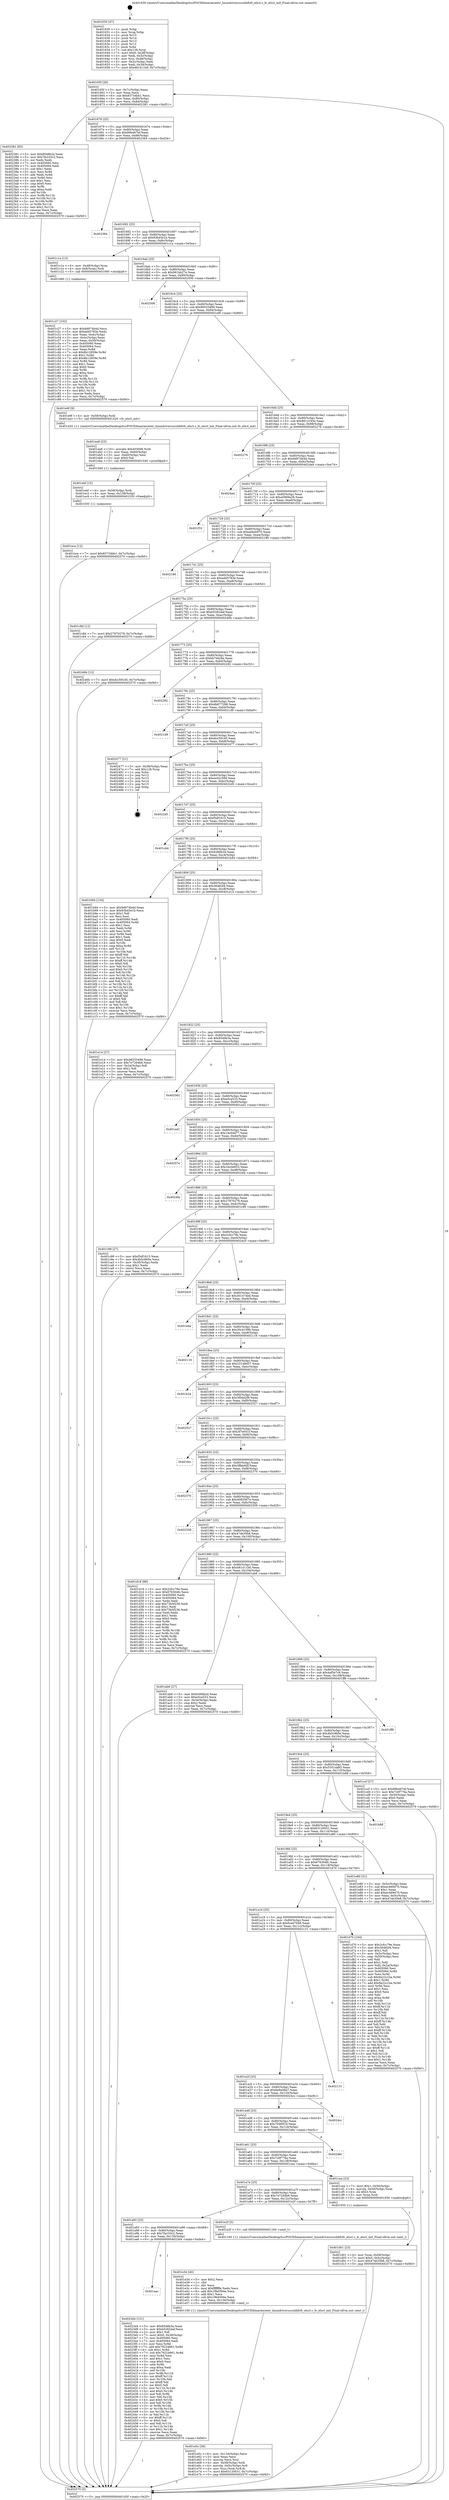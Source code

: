 digraph "0x401630" {
  label = "0x401630 (/mnt/c/Users/mathe/Desktop/tcc/POCII/binaries/extr_linuxdriversscsilibfcfc_elsct.c_fc_elsct_init_Final-ollvm.out::main(0))"
  labelloc = "t"
  node[shape=record]

  Entry [label="",width=0.3,height=0.3,shape=circle,fillcolor=black,style=filled]
  "0x40165f" [label="{
     0x40165f [26]\l
     | [instrs]\l
     &nbsp;&nbsp;0x40165f \<+3\>: mov -0x7c(%rbp),%eax\l
     &nbsp;&nbsp;0x401662 \<+2\>: mov %eax,%ecx\l
     &nbsp;&nbsp;0x401664 \<+6\>: sub $0x83734bb1,%ecx\l
     &nbsp;&nbsp;0x40166a \<+3\>: mov %eax,-0x80(%rbp)\l
     &nbsp;&nbsp;0x40166d \<+6\>: mov %ecx,-0x84(%rbp)\l
     &nbsp;&nbsp;0x401673 \<+6\>: je 0000000000402381 \<main+0xd51\>\l
  }"]
  "0x402381" [label="{
     0x402381 [83]\l
     | [instrs]\l
     &nbsp;&nbsp;0x402381 \<+5\>: mov $0x8548b3a,%eax\l
     &nbsp;&nbsp;0x402386 \<+5\>: mov $0x7fa103c2,%ecx\l
     &nbsp;&nbsp;0x40238b \<+2\>: xor %edx,%edx\l
     &nbsp;&nbsp;0x40238d \<+7\>: mov 0x405060,%esi\l
     &nbsp;&nbsp;0x402394 \<+7\>: mov 0x405064,%edi\l
     &nbsp;&nbsp;0x40239b \<+3\>: sub $0x1,%edx\l
     &nbsp;&nbsp;0x40239e \<+3\>: mov %esi,%r8d\l
     &nbsp;&nbsp;0x4023a1 \<+3\>: add %edx,%r8d\l
     &nbsp;&nbsp;0x4023a4 \<+4\>: imul %r8d,%esi\l
     &nbsp;&nbsp;0x4023a8 \<+3\>: and $0x1,%esi\l
     &nbsp;&nbsp;0x4023ab \<+3\>: cmp $0x0,%esi\l
     &nbsp;&nbsp;0x4023ae \<+4\>: sete %r9b\l
     &nbsp;&nbsp;0x4023b2 \<+3\>: cmp $0xa,%edi\l
     &nbsp;&nbsp;0x4023b5 \<+4\>: setl %r10b\l
     &nbsp;&nbsp;0x4023b9 \<+3\>: mov %r9b,%r11b\l
     &nbsp;&nbsp;0x4023bc \<+3\>: and %r10b,%r11b\l
     &nbsp;&nbsp;0x4023bf \<+3\>: xor %r10b,%r9b\l
     &nbsp;&nbsp;0x4023c2 \<+3\>: or %r9b,%r11b\l
     &nbsp;&nbsp;0x4023c5 \<+4\>: test $0x1,%r11b\l
     &nbsp;&nbsp;0x4023c9 \<+3\>: cmovne %ecx,%eax\l
     &nbsp;&nbsp;0x4023cc \<+3\>: mov %eax,-0x7c(%rbp)\l
     &nbsp;&nbsp;0x4023cf \<+5\>: jmp 0000000000402570 \<main+0xf40\>\l
  }"]
  "0x401679" [label="{
     0x401679 [25]\l
     | [instrs]\l
     &nbsp;&nbsp;0x401679 \<+5\>: jmp 000000000040167e \<main+0x4e\>\l
     &nbsp;&nbsp;0x40167e \<+3\>: mov -0x80(%rbp),%eax\l
     &nbsp;&nbsp;0x401681 \<+5\>: sub $0x89b467ef,%eax\l
     &nbsp;&nbsp;0x401686 \<+6\>: mov %eax,-0x88(%rbp)\l
     &nbsp;&nbsp;0x40168c \<+6\>: je 0000000000402364 \<main+0xd34\>\l
  }"]
  Exit [label="",width=0.3,height=0.3,shape=circle,fillcolor=black,style=filled,peripheries=2]
  "0x402364" [label="{
     0x402364\l
  }", style=dashed]
  "0x401692" [label="{
     0x401692 [25]\l
     | [instrs]\l
     &nbsp;&nbsp;0x401692 \<+5\>: jmp 0000000000401697 \<main+0x67\>\l
     &nbsp;&nbsp;0x401697 \<+3\>: mov -0x80(%rbp),%eax\l
     &nbsp;&nbsp;0x40169a \<+5\>: sub $0x93b45e1b,%eax\l
     &nbsp;&nbsp;0x40169f \<+6\>: mov %eax,-0x8c(%rbp)\l
     &nbsp;&nbsp;0x4016a5 \<+6\>: je 0000000000401c1a \<main+0x5ea\>\l
  }"]
  "0x401aac" [label="{
     0x401aac\l
  }", style=dashed]
  "0x401c1a" [label="{
     0x401c1a [13]\l
     | [instrs]\l
     &nbsp;&nbsp;0x401c1a \<+4\>: mov -0x48(%rbp),%rax\l
     &nbsp;&nbsp;0x401c1e \<+4\>: mov 0x8(%rax),%rdi\l
     &nbsp;&nbsp;0x401c22 \<+5\>: call 0000000000401060 \<atoi@plt\>\l
     | [calls]\l
     &nbsp;&nbsp;0x401060 \{1\} (unknown)\l
  }"]
  "0x4016ab" [label="{
     0x4016ab [25]\l
     | [instrs]\l
     &nbsp;&nbsp;0x4016ab \<+5\>: jmp 00000000004016b0 \<main+0x80\>\l
     &nbsp;&nbsp;0x4016b0 \<+3\>: mov -0x80(%rbp),%eax\l
     &nbsp;&nbsp;0x4016b3 \<+5\>: sub $0x961bb27e,%eax\l
     &nbsp;&nbsp;0x4016b8 \<+6\>: mov %eax,-0x90(%rbp)\l
     &nbsp;&nbsp;0x4016be \<+6\>: je 0000000000402506 \<main+0xed6\>\l
  }"]
  "0x4023d4" [label="{
     0x4023d4 [151]\l
     | [instrs]\l
     &nbsp;&nbsp;0x4023d4 \<+5\>: mov $0x8548b3a,%eax\l
     &nbsp;&nbsp;0x4023d9 \<+5\>: mov $0xb5282daf,%ecx\l
     &nbsp;&nbsp;0x4023de \<+2\>: mov $0x1,%dl\l
     &nbsp;&nbsp;0x4023e0 \<+7\>: movl $0x0,-0x38(%rbp)\l
     &nbsp;&nbsp;0x4023e7 \<+7\>: mov 0x405060,%esi\l
     &nbsp;&nbsp;0x4023ee \<+7\>: mov 0x405064,%edi\l
     &nbsp;&nbsp;0x4023f5 \<+3\>: mov %esi,%r8d\l
     &nbsp;&nbsp;0x4023f8 \<+7\>: add $0x79224861,%r8d\l
     &nbsp;&nbsp;0x4023ff \<+4\>: sub $0x1,%r8d\l
     &nbsp;&nbsp;0x402403 \<+7\>: sub $0x79224861,%r8d\l
     &nbsp;&nbsp;0x40240a \<+4\>: imul %r8d,%esi\l
     &nbsp;&nbsp;0x40240e \<+3\>: and $0x1,%esi\l
     &nbsp;&nbsp;0x402411 \<+3\>: cmp $0x0,%esi\l
     &nbsp;&nbsp;0x402414 \<+4\>: sete %r9b\l
     &nbsp;&nbsp;0x402418 \<+3\>: cmp $0xa,%edi\l
     &nbsp;&nbsp;0x40241b \<+4\>: setl %r10b\l
     &nbsp;&nbsp;0x40241f \<+3\>: mov %r9b,%r11b\l
     &nbsp;&nbsp;0x402422 \<+4\>: xor $0xff,%r11b\l
     &nbsp;&nbsp;0x402426 \<+3\>: mov %r10b,%bl\l
     &nbsp;&nbsp;0x402429 \<+3\>: xor $0xff,%bl\l
     &nbsp;&nbsp;0x40242c \<+3\>: xor $0x0,%dl\l
     &nbsp;&nbsp;0x40242f \<+3\>: mov %r11b,%r14b\l
     &nbsp;&nbsp;0x402432 \<+4\>: and $0x0,%r14b\l
     &nbsp;&nbsp;0x402436 \<+3\>: and %dl,%r9b\l
     &nbsp;&nbsp;0x402439 \<+3\>: mov %bl,%r15b\l
     &nbsp;&nbsp;0x40243c \<+4\>: and $0x0,%r15b\l
     &nbsp;&nbsp;0x402440 \<+3\>: and %dl,%r10b\l
     &nbsp;&nbsp;0x402443 \<+3\>: or %r9b,%r14b\l
     &nbsp;&nbsp;0x402446 \<+3\>: or %r10b,%r15b\l
     &nbsp;&nbsp;0x402449 \<+3\>: xor %r15b,%r14b\l
     &nbsp;&nbsp;0x40244c \<+3\>: or %bl,%r11b\l
     &nbsp;&nbsp;0x40244f \<+4\>: xor $0xff,%r11b\l
     &nbsp;&nbsp;0x402453 \<+3\>: or $0x0,%dl\l
     &nbsp;&nbsp;0x402456 \<+3\>: and %dl,%r11b\l
     &nbsp;&nbsp;0x402459 \<+3\>: or %r11b,%r14b\l
     &nbsp;&nbsp;0x40245c \<+4\>: test $0x1,%r14b\l
     &nbsp;&nbsp;0x402460 \<+3\>: cmovne %ecx,%eax\l
     &nbsp;&nbsp;0x402463 \<+3\>: mov %eax,-0x7c(%rbp)\l
     &nbsp;&nbsp;0x402466 \<+5\>: jmp 0000000000402570 \<main+0xf40\>\l
  }"]
  "0x402506" [label="{
     0x402506\l
  }", style=dashed]
  "0x4016c4" [label="{
     0x4016c4 [25]\l
     | [instrs]\l
     &nbsp;&nbsp;0x4016c4 \<+5\>: jmp 00000000004016c9 \<main+0x99\>\l
     &nbsp;&nbsp;0x4016c9 \<+3\>: mov -0x80(%rbp),%eax\l
     &nbsp;&nbsp;0x4016cc \<+5\>: sub $0x96533499,%eax\l
     &nbsp;&nbsp;0x4016d1 \<+6\>: mov %eax,-0x94(%rbp)\l
     &nbsp;&nbsp;0x4016d7 \<+6\>: je 0000000000401e9f \<main+0x86f\>\l
  }"]
  "0x401ece" [label="{
     0x401ece [12]\l
     | [instrs]\l
     &nbsp;&nbsp;0x401ece \<+7\>: movl $0x83734bb1,-0x7c(%rbp)\l
     &nbsp;&nbsp;0x401ed5 \<+5\>: jmp 0000000000402570 \<main+0xf40\>\l
  }"]
  "0x401e9f" [label="{
     0x401e9f [9]\l
     | [instrs]\l
     &nbsp;&nbsp;0x401e9f \<+4\>: mov -0x58(%rbp),%rdi\l
     &nbsp;&nbsp;0x401ea3 \<+5\>: call 0000000000401420 \<fc_elsct_init\>\l
     | [calls]\l
     &nbsp;&nbsp;0x401420 \{1\} (/mnt/c/Users/mathe/Desktop/tcc/POCII/binaries/extr_linuxdriversscsilibfcfc_elsct.c_fc_elsct_init_Final-ollvm.out::fc_elsct_init)\l
  }"]
  "0x4016dd" [label="{
     0x4016dd [25]\l
     | [instrs]\l
     &nbsp;&nbsp;0x4016dd \<+5\>: jmp 00000000004016e2 \<main+0xb2\>\l
     &nbsp;&nbsp;0x4016e2 \<+3\>: mov -0x80(%rbp),%eax\l
     &nbsp;&nbsp;0x4016e5 \<+5\>: sub $0x9913193e,%eax\l
     &nbsp;&nbsp;0x4016ea \<+6\>: mov %eax,-0x98(%rbp)\l
     &nbsp;&nbsp;0x4016f0 \<+6\>: je 0000000000402276 \<main+0xc46\>\l
  }"]
  "0x401ebf" [label="{
     0x401ebf [15]\l
     | [instrs]\l
     &nbsp;&nbsp;0x401ebf \<+4\>: mov -0x58(%rbp),%rdi\l
     &nbsp;&nbsp;0x401ec3 \<+6\>: mov %eax,-0x138(%rbp)\l
     &nbsp;&nbsp;0x401ec9 \<+5\>: call 0000000000401030 \<free@plt\>\l
     | [calls]\l
     &nbsp;&nbsp;0x401030 \{1\} (unknown)\l
  }"]
  "0x402276" [label="{
     0x402276\l
  }", style=dashed]
  "0x4016f6" [label="{
     0x4016f6 [25]\l
     | [instrs]\l
     &nbsp;&nbsp;0x4016f6 \<+5\>: jmp 00000000004016fb \<main+0xcb\>\l
     &nbsp;&nbsp;0x4016fb \<+3\>: mov -0x80(%rbp),%eax\l
     &nbsp;&nbsp;0x4016fe \<+5\>: sub $0x9d974b4d,%eax\l
     &nbsp;&nbsp;0x401703 \<+6\>: mov %eax,-0x9c(%rbp)\l
     &nbsp;&nbsp;0x401709 \<+6\>: je 00000000004024a4 \<main+0xe74\>\l
  }"]
  "0x401ea8" [label="{
     0x401ea8 [23]\l
     | [instrs]\l
     &nbsp;&nbsp;0x401ea8 \<+10\>: movabs $0x4030d6,%rdi\l
     &nbsp;&nbsp;0x401eb2 \<+3\>: mov %eax,-0x60(%rbp)\l
     &nbsp;&nbsp;0x401eb5 \<+3\>: mov -0x60(%rbp),%esi\l
     &nbsp;&nbsp;0x401eb8 \<+2\>: mov $0x0,%al\l
     &nbsp;&nbsp;0x401eba \<+5\>: call 0000000000401040 \<printf@plt\>\l
     | [calls]\l
     &nbsp;&nbsp;0x401040 \{1\} (unknown)\l
  }"]
  "0x4024a4" [label="{
     0x4024a4\l
  }", style=dashed]
  "0x40170f" [label="{
     0x40170f [25]\l
     | [instrs]\l
     &nbsp;&nbsp;0x40170f \<+5\>: jmp 0000000000401714 \<main+0xe4\>\l
     &nbsp;&nbsp;0x401714 \<+3\>: mov -0x80(%rbp),%eax\l
     &nbsp;&nbsp;0x401717 \<+5\>: sub $0xa5909a29,%eax\l
     &nbsp;&nbsp;0x40171c \<+6\>: mov %eax,-0xa0(%rbp)\l
     &nbsp;&nbsp;0x401722 \<+6\>: je 0000000000401f32 \<main+0x902\>\l
  }"]
  "0x401e5c" [label="{
     0x401e5c [36]\l
     | [instrs]\l
     &nbsp;&nbsp;0x401e5c \<+6\>: mov -0x134(%rbp),%ecx\l
     &nbsp;&nbsp;0x401e62 \<+3\>: imul %eax,%ecx\l
     &nbsp;&nbsp;0x401e65 \<+3\>: movslq %ecx,%rsi\l
     &nbsp;&nbsp;0x401e68 \<+4\>: mov -0x58(%rbp),%rdi\l
     &nbsp;&nbsp;0x401e6c \<+4\>: movslq -0x5c(%rbp),%r8\l
     &nbsp;&nbsp;0x401e70 \<+4\>: mov %rsi,(%rdi,%r8,8)\l
     &nbsp;&nbsp;0x401e74 \<+7\>: movl $0x63120031,-0x7c(%rbp)\l
     &nbsp;&nbsp;0x401e7b \<+5\>: jmp 0000000000402570 \<main+0xf40\>\l
  }"]
  "0x401f32" [label="{
     0x401f32\l
  }", style=dashed]
  "0x401728" [label="{
     0x401728 [25]\l
     | [instrs]\l
     &nbsp;&nbsp;0x401728 \<+5\>: jmp 000000000040172d \<main+0xfd\>\l
     &nbsp;&nbsp;0x40172d \<+3\>: mov -0x80(%rbp),%eax\l
     &nbsp;&nbsp;0x401730 \<+5\>: sub $0xad4eb970,%eax\l
     &nbsp;&nbsp;0x401735 \<+6\>: mov %eax,-0xa4(%rbp)\l
     &nbsp;&nbsp;0x40173b \<+6\>: je 0000000000402186 \<main+0xb56\>\l
  }"]
  "0x401e34" [label="{
     0x401e34 [40]\l
     | [instrs]\l
     &nbsp;&nbsp;0x401e34 \<+5\>: mov $0x2,%ecx\l
     &nbsp;&nbsp;0x401e39 \<+1\>: cltd\l
     &nbsp;&nbsp;0x401e3a \<+2\>: idiv %ecx\l
     &nbsp;&nbsp;0x401e3c \<+6\>: imul $0xfffffffe,%edx,%ecx\l
     &nbsp;&nbsp;0x401e42 \<+6\>: add $0x19bd394e,%ecx\l
     &nbsp;&nbsp;0x401e48 \<+3\>: add $0x1,%ecx\l
     &nbsp;&nbsp;0x401e4b \<+6\>: sub $0x19bd394e,%ecx\l
     &nbsp;&nbsp;0x401e51 \<+6\>: mov %ecx,-0x134(%rbp)\l
     &nbsp;&nbsp;0x401e57 \<+5\>: call 0000000000401160 \<next_i\>\l
     | [calls]\l
     &nbsp;&nbsp;0x401160 \{1\} (/mnt/c/Users/mathe/Desktop/tcc/POCII/binaries/extr_linuxdriversscsilibfcfc_elsct.c_fc_elsct_init_Final-ollvm.out::next_i)\l
  }"]
  "0x402186" [label="{
     0x402186\l
  }", style=dashed]
  "0x401741" [label="{
     0x401741 [25]\l
     | [instrs]\l
     &nbsp;&nbsp;0x401741 \<+5\>: jmp 0000000000401746 \<main+0x116\>\l
     &nbsp;&nbsp;0x401746 \<+3\>: mov -0x80(%rbp),%eax\l
     &nbsp;&nbsp;0x401749 \<+5\>: sub $0xadd5783e,%eax\l
     &nbsp;&nbsp;0x40174e \<+6\>: mov %eax,-0xa8(%rbp)\l
     &nbsp;&nbsp;0x401754 \<+6\>: je 0000000000401c8d \<main+0x65d\>\l
  }"]
  "0x401a93" [label="{
     0x401a93 [25]\l
     | [instrs]\l
     &nbsp;&nbsp;0x401a93 \<+5\>: jmp 0000000000401a98 \<main+0x468\>\l
     &nbsp;&nbsp;0x401a98 \<+3\>: mov -0x80(%rbp),%eax\l
     &nbsp;&nbsp;0x401a9b \<+5\>: sub $0x7fa103c2,%eax\l
     &nbsp;&nbsp;0x401aa0 \<+6\>: mov %eax,-0x130(%rbp)\l
     &nbsp;&nbsp;0x401aa6 \<+6\>: je 00000000004023d4 \<main+0xda4\>\l
  }"]
  "0x401c8d" [label="{
     0x401c8d [12]\l
     | [instrs]\l
     &nbsp;&nbsp;0x401c8d \<+7\>: movl $0x27870279,-0x7c(%rbp)\l
     &nbsp;&nbsp;0x401c94 \<+5\>: jmp 0000000000402570 \<main+0xf40\>\l
  }"]
  "0x40175a" [label="{
     0x40175a [25]\l
     | [instrs]\l
     &nbsp;&nbsp;0x40175a \<+5\>: jmp 000000000040175f \<main+0x12f\>\l
     &nbsp;&nbsp;0x40175f \<+3\>: mov -0x80(%rbp),%eax\l
     &nbsp;&nbsp;0x401762 \<+5\>: sub $0xb5282daf,%eax\l
     &nbsp;&nbsp;0x401767 \<+6\>: mov %eax,-0xac(%rbp)\l
     &nbsp;&nbsp;0x40176d \<+6\>: je 000000000040246b \<main+0xe3b\>\l
  }"]
  "0x401e2f" [label="{
     0x401e2f [5]\l
     | [instrs]\l
     &nbsp;&nbsp;0x401e2f \<+5\>: call 0000000000401160 \<next_i\>\l
     | [calls]\l
     &nbsp;&nbsp;0x401160 \{1\} (/mnt/c/Users/mathe/Desktop/tcc/POCII/binaries/extr_linuxdriversscsilibfcfc_elsct.c_fc_elsct_init_Final-ollvm.out::next_i)\l
  }"]
  "0x40246b" [label="{
     0x40246b [12]\l
     | [instrs]\l
     &nbsp;&nbsp;0x40246b \<+7\>: movl $0xdcc591d5,-0x7c(%rbp)\l
     &nbsp;&nbsp;0x402472 \<+5\>: jmp 0000000000402570 \<main+0xf40\>\l
  }"]
  "0x401773" [label="{
     0x401773 [25]\l
     | [instrs]\l
     &nbsp;&nbsp;0x401773 \<+5\>: jmp 0000000000401778 \<main+0x148\>\l
     &nbsp;&nbsp;0x401778 \<+3\>: mov -0x80(%rbp),%eax\l
     &nbsp;&nbsp;0x40177b \<+5\>: sub $0xbb7ddc8a,%eax\l
     &nbsp;&nbsp;0x401780 \<+6\>: mov %eax,-0xb0(%rbp)\l
     &nbsp;&nbsp;0x401786 \<+6\>: je 0000000000402282 \<main+0xc52\>\l
  }"]
  "0x401d01" [label="{
     0x401d01 [23]\l
     | [instrs]\l
     &nbsp;&nbsp;0x401d01 \<+4\>: mov %rax,-0x58(%rbp)\l
     &nbsp;&nbsp;0x401d05 \<+7\>: movl $0x0,-0x5c(%rbp)\l
     &nbsp;&nbsp;0x401d0c \<+7\>: movl $0x47de35b8,-0x7c(%rbp)\l
     &nbsp;&nbsp;0x401d13 \<+5\>: jmp 0000000000402570 \<main+0xf40\>\l
  }"]
  "0x402282" [label="{
     0x402282\l
  }", style=dashed]
  "0x40178c" [label="{
     0x40178c [25]\l
     | [instrs]\l
     &nbsp;&nbsp;0x40178c \<+5\>: jmp 0000000000401791 \<main+0x161\>\l
     &nbsp;&nbsp;0x401791 \<+3\>: mov -0x80(%rbp),%eax\l
     &nbsp;&nbsp;0x401794 \<+5\>: sub $0xdb877288,%eax\l
     &nbsp;&nbsp;0x401799 \<+6\>: mov %eax,-0xb4(%rbp)\l
     &nbsp;&nbsp;0x40179f \<+6\>: je 00000000004021d9 \<main+0xba9\>\l
  }"]
  "0x401a7a" [label="{
     0x401a7a [25]\l
     | [instrs]\l
     &nbsp;&nbsp;0x401a7a \<+5\>: jmp 0000000000401a7f \<main+0x44f\>\l
     &nbsp;&nbsp;0x401a7f \<+3\>: mov -0x80(%rbp),%eax\l
     &nbsp;&nbsp;0x401a82 \<+5\>: sub $0x7e7264b6,%eax\l
     &nbsp;&nbsp;0x401a87 \<+6\>: mov %eax,-0x12c(%rbp)\l
     &nbsp;&nbsp;0x401a8d \<+6\>: je 0000000000401e2f \<main+0x7ff\>\l
  }"]
  "0x4021d9" [label="{
     0x4021d9\l
  }", style=dashed]
  "0x4017a5" [label="{
     0x4017a5 [25]\l
     | [instrs]\l
     &nbsp;&nbsp;0x4017a5 \<+5\>: jmp 00000000004017aa \<main+0x17a\>\l
     &nbsp;&nbsp;0x4017aa \<+3\>: mov -0x80(%rbp),%eax\l
     &nbsp;&nbsp;0x4017ad \<+5\>: sub $0xdcc591d5,%eax\l
     &nbsp;&nbsp;0x4017b2 \<+6\>: mov %eax,-0xb8(%rbp)\l
     &nbsp;&nbsp;0x4017b8 \<+6\>: je 0000000000402477 \<main+0xe47\>\l
  }"]
  "0x401cea" [label="{
     0x401cea [23]\l
     | [instrs]\l
     &nbsp;&nbsp;0x401cea \<+7\>: movl $0x1,-0x50(%rbp)\l
     &nbsp;&nbsp;0x401cf1 \<+4\>: movslq -0x50(%rbp),%rax\l
     &nbsp;&nbsp;0x401cf5 \<+4\>: shl $0x3,%rax\l
     &nbsp;&nbsp;0x401cf9 \<+3\>: mov %rax,%rdi\l
     &nbsp;&nbsp;0x401cfc \<+5\>: call 0000000000401050 \<malloc@plt\>\l
     | [calls]\l
     &nbsp;&nbsp;0x401050 \{1\} (unknown)\l
  }"]
  "0x402477" [label="{
     0x402477 [21]\l
     | [instrs]\l
     &nbsp;&nbsp;0x402477 \<+3\>: mov -0x38(%rbp),%eax\l
     &nbsp;&nbsp;0x40247a \<+7\>: add $0x128,%rsp\l
     &nbsp;&nbsp;0x402481 \<+1\>: pop %rbx\l
     &nbsp;&nbsp;0x402482 \<+2\>: pop %r12\l
     &nbsp;&nbsp;0x402484 \<+2\>: pop %r13\l
     &nbsp;&nbsp;0x402486 \<+2\>: pop %r14\l
     &nbsp;&nbsp;0x402488 \<+2\>: pop %r15\l
     &nbsp;&nbsp;0x40248a \<+1\>: pop %rbp\l
     &nbsp;&nbsp;0x40248b \<+1\>: ret\l
  }"]
  "0x4017be" [label="{
     0x4017be [25]\l
     | [instrs]\l
     &nbsp;&nbsp;0x4017be \<+5\>: jmp 00000000004017c3 \<main+0x193\>\l
     &nbsp;&nbsp;0x4017c3 \<+3\>: mov -0x80(%rbp),%eax\l
     &nbsp;&nbsp;0x4017c6 \<+5\>: sub $0xee42c566,%eax\l
     &nbsp;&nbsp;0x4017cb \<+6\>: mov %eax,-0xbc(%rbp)\l
     &nbsp;&nbsp;0x4017d1 \<+6\>: je 00000000004022d5 \<main+0xca5\>\l
  }"]
  "0x401a61" [label="{
     0x401a61 [25]\l
     | [instrs]\l
     &nbsp;&nbsp;0x401a61 \<+5\>: jmp 0000000000401a66 \<main+0x436\>\l
     &nbsp;&nbsp;0x401a66 \<+3\>: mov -0x80(%rbp),%eax\l
     &nbsp;&nbsp;0x401a69 \<+5\>: sub $0x7c0f776a,%eax\l
     &nbsp;&nbsp;0x401a6e \<+6\>: mov %eax,-0x128(%rbp)\l
     &nbsp;&nbsp;0x401a74 \<+6\>: je 0000000000401cea \<main+0x6ba\>\l
  }"]
  "0x4022d5" [label="{
     0x4022d5\l
  }", style=dashed]
  "0x4017d7" [label="{
     0x4017d7 [25]\l
     | [instrs]\l
     &nbsp;&nbsp;0x4017d7 \<+5\>: jmp 00000000004017dc \<main+0x1ac\>\l
     &nbsp;&nbsp;0x4017dc \<+3\>: mov -0x80(%rbp),%eax\l
     &nbsp;&nbsp;0x4017df \<+5\>: sub $0xf5df1615,%eax\l
     &nbsp;&nbsp;0x4017e4 \<+6\>: mov %eax,-0xc0(%rbp)\l
     &nbsp;&nbsp;0x4017ea \<+6\>: je 0000000000401cb4 \<main+0x684\>\l
  }"]
  "0x40248c" [label="{
     0x40248c\l
  }", style=dashed]
  "0x401cb4" [label="{
     0x401cb4\l
  }", style=dashed]
  "0x4017f0" [label="{
     0x4017f0 [25]\l
     | [instrs]\l
     &nbsp;&nbsp;0x4017f0 \<+5\>: jmp 00000000004017f5 \<main+0x1c5\>\l
     &nbsp;&nbsp;0x4017f5 \<+3\>: mov -0x80(%rbp),%eax\l
     &nbsp;&nbsp;0x4017f8 \<+5\>: sub $0xfc0fdb2d,%eax\l
     &nbsp;&nbsp;0x4017fd \<+6\>: mov %eax,-0xc4(%rbp)\l
     &nbsp;&nbsp;0x401803 \<+6\>: je 0000000000401b94 \<main+0x564\>\l
  }"]
  "0x401a48" [label="{
     0x401a48 [25]\l
     | [instrs]\l
     &nbsp;&nbsp;0x401a48 \<+5\>: jmp 0000000000401a4d \<main+0x41d\>\l
     &nbsp;&nbsp;0x401a4d \<+3\>: mov -0x80(%rbp),%eax\l
     &nbsp;&nbsp;0x401a50 \<+5\>: sub $0x704f0f19,%eax\l
     &nbsp;&nbsp;0x401a55 \<+6\>: mov %eax,-0x124(%rbp)\l
     &nbsp;&nbsp;0x401a5b \<+6\>: je 000000000040248c \<main+0xe5c\>\l
  }"]
  "0x401b94" [label="{
     0x401b94 [134]\l
     | [instrs]\l
     &nbsp;&nbsp;0x401b94 \<+5\>: mov $0x9d974b4d,%eax\l
     &nbsp;&nbsp;0x401b99 \<+5\>: mov $0x93b45e1b,%ecx\l
     &nbsp;&nbsp;0x401b9e \<+2\>: mov $0x1,%dl\l
     &nbsp;&nbsp;0x401ba0 \<+2\>: xor %esi,%esi\l
     &nbsp;&nbsp;0x401ba2 \<+7\>: mov 0x405060,%edi\l
     &nbsp;&nbsp;0x401ba9 \<+8\>: mov 0x405064,%r8d\l
     &nbsp;&nbsp;0x401bb1 \<+3\>: sub $0x1,%esi\l
     &nbsp;&nbsp;0x401bb4 \<+3\>: mov %edi,%r9d\l
     &nbsp;&nbsp;0x401bb7 \<+3\>: add %esi,%r9d\l
     &nbsp;&nbsp;0x401bba \<+4\>: imul %r9d,%edi\l
     &nbsp;&nbsp;0x401bbe \<+3\>: and $0x1,%edi\l
     &nbsp;&nbsp;0x401bc1 \<+3\>: cmp $0x0,%edi\l
     &nbsp;&nbsp;0x401bc4 \<+4\>: sete %r10b\l
     &nbsp;&nbsp;0x401bc8 \<+4\>: cmp $0xa,%r8d\l
     &nbsp;&nbsp;0x401bcc \<+4\>: setl %r11b\l
     &nbsp;&nbsp;0x401bd0 \<+3\>: mov %r10b,%bl\l
     &nbsp;&nbsp;0x401bd3 \<+3\>: xor $0xff,%bl\l
     &nbsp;&nbsp;0x401bd6 \<+3\>: mov %r11b,%r14b\l
     &nbsp;&nbsp;0x401bd9 \<+4\>: xor $0xff,%r14b\l
     &nbsp;&nbsp;0x401bdd \<+3\>: xor $0x0,%dl\l
     &nbsp;&nbsp;0x401be0 \<+3\>: mov %bl,%r15b\l
     &nbsp;&nbsp;0x401be3 \<+4\>: and $0x0,%r15b\l
     &nbsp;&nbsp;0x401be7 \<+3\>: and %dl,%r10b\l
     &nbsp;&nbsp;0x401bea \<+3\>: mov %r14b,%r12b\l
     &nbsp;&nbsp;0x401bed \<+4\>: and $0x0,%r12b\l
     &nbsp;&nbsp;0x401bf1 \<+3\>: and %dl,%r11b\l
     &nbsp;&nbsp;0x401bf4 \<+3\>: or %r10b,%r15b\l
     &nbsp;&nbsp;0x401bf7 \<+3\>: or %r11b,%r12b\l
     &nbsp;&nbsp;0x401bfa \<+3\>: xor %r12b,%r15b\l
     &nbsp;&nbsp;0x401bfd \<+3\>: or %r14b,%bl\l
     &nbsp;&nbsp;0x401c00 \<+3\>: xor $0xff,%bl\l
     &nbsp;&nbsp;0x401c03 \<+3\>: or $0x0,%dl\l
     &nbsp;&nbsp;0x401c06 \<+2\>: and %dl,%bl\l
     &nbsp;&nbsp;0x401c08 \<+3\>: or %bl,%r15b\l
     &nbsp;&nbsp;0x401c0b \<+4\>: test $0x1,%r15b\l
     &nbsp;&nbsp;0x401c0f \<+3\>: cmovne %ecx,%eax\l
     &nbsp;&nbsp;0x401c12 \<+3\>: mov %eax,-0x7c(%rbp)\l
     &nbsp;&nbsp;0x401c15 \<+5\>: jmp 0000000000402570 \<main+0xf40\>\l
  }"]
  "0x401809" [label="{
     0x401809 [25]\l
     | [instrs]\l
     &nbsp;&nbsp;0x401809 \<+5\>: jmp 000000000040180e \<main+0x1de\>\l
     &nbsp;&nbsp;0x40180e \<+3\>: mov -0x80(%rbp),%eax\l
     &nbsp;&nbsp;0x401811 \<+5\>: sub $0x36482f4,%eax\l
     &nbsp;&nbsp;0x401816 \<+6\>: mov %eax,-0xc8(%rbp)\l
     &nbsp;&nbsp;0x40181c \<+6\>: je 0000000000401e14 \<main+0x7e4\>\l
  }"]
  "0x4024cc" [label="{
     0x4024cc\l
  }", style=dashed]
  "0x401e14" [label="{
     0x401e14 [27]\l
     | [instrs]\l
     &nbsp;&nbsp;0x401e14 \<+5\>: mov $0x96533499,%eax\l
     &nbsp;&nbsp;0x401e19 \<+5\>: mov $0x7e7264b6,%ecx\l
     &nbsp;&nbsp;0x401e1e \<+3\>: mov -0x2a(%rbp),%dl\l
     &nbsp;&nbsp;0x401e21 \<+3\>: test $0x1,%dl\l
     &nbsp;&nbsp;0x401e24 \<+3\>: cmovne %ecx,%eax\l
     &nbsp;&nbsp;0x401e27 \<+3\>: mov %eax,-0x7c(%rbp)\l
     &nbsp;&nbsp;0x401e2a \<+5\>: jmp 0000000000402570 \<main+0xf40\>\l
  }"]
  "0x401822" [label="{
     0x401822 [25]\l
     | [instrs]\l
     &nbsp;&nbsp;0x401822 \<+5\>: jmp 0000000000401827 \<main+0x1f7\>\l
     &nbsp;&nbsp;0x401827 \<+3\>: mov -0x80(%rbp),%eax\l
     &nbsp;&nbsp;0x40182a \<+5\>: sub $0x8548b3a,%eax\l
     &nbsp;&nbsp;0x40182f \<+6\>: mov %eax,-0xcc(%rbp)\l
     &nbsp;&nbsp;0x401835 \<+6\>: je 0000000000402562 \<main+0xf32\>\l
  }"]
  "0x401a2f" [label="{
     0x401a2f [25]\l
     | [instrs]\l
     &nbsp;&nbsp;0x401a2f \<+5\>: jmp 0000000000401a34 \<main+0x404\>\l
     &nbsp;&nbsp;0x401a34 \<+3\>: mov -0x80(%rbp),%eax\l
     &nbsp;&nbsp;0x401a37 \<+5\>: sub $0x6e6e08a7,%eax\l
     &nbsp;&nbsp;0x401a3c \<+6\>: mov %eax,-0x120(%rbp)\l
     &nbsp;&nbsp;0x401a42 \<+6\>: je 00000000004024cc \<main+0xe9c\>\l
  }"]
  "0x402562" [label="{
     0x402562\l
  }", style=dashed]
  "0x40183b" [label="{
     0x40183b [25]\l
     | [instrs]\l
     &nbsp;&nbsp;0x40183b \<+5\>: jmp 0000000000401840 \<main+0x210\>\l
     &nbsp;&nbsp;0x401840 \<+3\>: mov -0x80(%rbp),%eax\l
     &nbsp;&nbsp;0x401843 \<+5\>: sub $0xe5ca533,%eax\l
     &nbsp;&nbsp;0x401848 \<+6\>: mov %eax,-0xd0(%rbp)\l
     &nbsp;&nbsp;0x40184e \<+6\>: je 0000000000401ad1 \<main+0x4a1\>\l
  }"]
  "0x402131" [label="{
     0x402131\l
  }", style=dashed]
  "0x401ad1" [label="{
     0x401ad1\l
  }", style=dashed]
  "0x401854" [label="{
     0x401854 [25]\l
     | [instrs]\l
     &nbsp;&nbsp;0x401854 \<+5\>: jmp 0000000000401859 \<main+0x229\>\l
     &nbsp;&nbsp;0x401859 \<+3\>: mov -0x80(%rbp),%eax\l
     &nbsp;&nbsp;0x40185c \<+5\>: sub $0x14c04d77,%eax\l
     &nbsp;&nbsp;0x401861 \<+6\>: mov %eax,-0xd4(%rbp)\l
     &nbsp;&nbsp;0x401867 \<+6\>: je 000000000040207e \<main+0xa4e\>\l
  }"]
  "0x401a16" [label="{
     0x401a16 [25]\l
     | [instrs]\l
     &nbsp;&nbsp;0x401a16 \<+5\>: jmp 0000000000401a1b \<main+0x3eb\>\l
     &nbsp;&nbsp;0x401a1b \<+3\>: mov -0x80(%rbp),%eax\l
     &nbsp;&nbsp;0x401a1e \<+5\>: sub $0x6ce07648,%eax\l
     &nbsp;&nbsp;0x401a23 \<+6\>: mov %eax,-0x11c(%rbp)\l
     &nbsp;&nbsp;0x401a29 \<+6\>: je 0000000000402131 \<main+0xb01\>\l
  }"]
  "0x40207e" [label="{
     0x40207e\l
  }", style=dashed]
  "0x40186d" [label="{
     0x40186d [25]\l
     | [instrs]\l
     &nbsp;&nbsp;0x40186d \<+5\>: jmp 0000000000401872 \<main+0x242\>\l
     &nbsp;&nbsp;0x401872 \<+3\>: mov -0x80(%rbp),%eax\l
     &nbsp;&nbsp;0x401875 \<+5\>: sub $0x1bc0e933,%eax\l
     &nbsp;&nbsp;0x40187a \<+6\>: mov %eax,-0xd8(%rbp)\l
     &nbsp;&nbsp;0x401880 \<+6\>: je 00000000004024fa \<main+0xeca\>\l
  }"]
  "0x401d70" [label="{
     0x401d70 [164]\l
     | [instrs]\l
     &nbsp;&nbsp;0x401d70 \<+5\>: mov $0x2cfcc79e,%eax\l
     &nbsp;&nbsp;0x401d75 \<+5\>: mov $0x36482f4,%ecx\l
     &nbsp;&nbsp;0x401d7a \<+2\>: mov $0x1,%dl\l
     &nbsp;&nbsp;0x401d7c \<+3\>: mov -0x5c(%rbp),%esi\l
     &nbsp;&nbsp;0x401d7f \<+3\>: cmp -0x50(%rbp),%esi\l
     &nbsp;&nbsp;0x401d82 \<+4\>: setl %dil\l
     &nbsp;&nbsp;0x401d86 \<+4\>: and $0x1,%dil\l
     &nbsp;&nbsp;0x401d8a \<+4\>: mov %dil,-0x2a(%rbp)\l
     &nbsp;&nbsp;0x401d8e \<+7\>: mov 0x405060,%esi\l
     &nbsp;&nbsp;0x401d95 \<+8\>: mov 0x405064,%r8d\l
     &nbsp;&nbsp;0x401d9d \<+3\>: mov %esi,%r9d\l
     &nbsp;&nbsp;0x401da0 \<+7\>: sub $0x9a22c1ba,%r9d\l
     &nbsp;&nbsp;0x401da7 \<+4\>: sub $0x1,%r9d\l
     &nbsp;&nbsp;0x401dab \<+7\>: add $0x9a22c1ba,%r9d\l
     &nbsp;&nbsp;0x401db2 \<+4\>: imul %r9d,%esi\l
     &nbsp;&nbsp;0x401db6 \<+3\>: and $0x1,%esi\l
     &nbsp;&nbsp;0x401db9 \<+3\>: cmp $0x0,%esi\l
     &nbsp;&nbsp;0x401dbc \<+4\>: sete %dil\l
     &nbsp;&nbsp;0x401dc0 \<+4\>: cmp $0xa,%r8d\l
     &nbsp;&nbsp;0x401dc4 \<+4\>: setl %r10b\l
     &nbsp;&nbsp;0x401dc8 \<+3\>: mov %dil,%r11b\l
     &nbsp;&nbsp;0x401dcb \<+4\>: xor $0xff,%r11b\l
     &nbsp;&nbsp;0x401dcf \<+3\>: mov %r10b,%bl\l
     &nbsp;&nbsp;0x401dd2 \<+3\>: xor $0xff,%bl\l
     &nbsp;&nbsp;0x401dd5 \<+3\>: xor $0x1,%dl\l
     &nbsp;&nbsp;0x401dd8 \<+3\>: mov %r11b,%r14b\l
     &nbsp;&nbsp;0x401ddb \<+4\>: and $0xff,%r14b\l
     &nbsp;&nbsp;0x401ddf \<+3\>: and %dl,%dil\l
     &nbsp;&nbsp;0x401de2 \<+3\>: mov %bl,%r15b\l
     &nbsp;&nbsp;0x401de5 \<+4\>: and $0xff,%r15b\l
     &nbsp;&nbsp;0x401de9 \<+3\>: and %dl,%r10b\l
     &nbsp;&nbsp;0x401dec \<+3\>: or %dil,%r14b\l
     &nbsp;&nbsp;0x401def \<+3\>: or %r10b,%r15b\l
     &nbsp;&nbsp;0x401df2 \<+3\>: xor %r15b,%r14b\l
     &nbsp;&nbsp;0x401df5 \<+3\>: or %bl,%r11b\l
     &nbsp;&nbsp;0x401df8 \<+4\>: xor $0xff,%r11b\l
     &nbsp;&nbsp;0x401dfc \<+3\>: or $0x1,%dl\l
     &nbsp;&nbsp;0x401dff \<+3\>: and %dl,%r11b\l
     &nbsp;&nbsp;0x401e02 \<+3\>: or %r11b,%r14b\l
     &nbsp;&nbsp;0x401e05 \<+4\>: test $0x1,%r14b\l
     &nbsp;&nbsp;0x401e09 \<+3\>: cmovne %ecx,%eax\l
     &nbsp;&nbsp;0x401e0c \<+3\>: mov %eax,-0x7c(%rbp)\l
     &nbsp;&nbsp;0x401e0f \<+5\>: jmp 0000000000402570 \<main+0xf40\>\l
  }"]
  "0x4024fa" [label="{
     0x4024fa\l
  }", style=dashed]
  "0x401886" [label="{
     0x401886 [25]\l
     | [instrs]\l
     &nbsp;&nbsp;0x401886 \<+5\>: jmp 000000000040188b \<main+0x25b\>\l
     &nbsp;&nbsp;0x40188b \<+3\>: mov -0x80(%rbp),%eax\l
     &nbsp;&nbsp;0x40188e \<+5\>: sub $0x27870279,%eax\l
     &nbsp;&nbsp;0x401893 \<+6\>: mov %eax,-0xdc(%rbp)\l
     &nbsp;&nbsp;0x401899 \<+6\>: je 0000000000401c99 \<main+0x669\>\l
  }"]
  "0x4019fd" [label="{
     0x4019fd [25]\l
     | [instrs]\l
     &nbsp;&nbsp;0x4019fd \<+5\>: jmp 0000000000401a02 \<main+0x3d2\>\l
     &nbsp;&nbsp;0x401a02 \<+3\>: mov -0x80(%rbp),%eax\l
     &nbsp;&nbsp;0x401a05 \<+5\>: sub $0x676304fc,%eax\l
     &nbsp;&nbsp;0x401a0a \<+6\>: mov %eax,-0x118(%rbp)\l
     &nbsp;&nbsp;0x401a10 \<+6\>: je 0000000000401d70 \<main+0x740\>\l
  }"]
  "0x401c99" [label="{
     0x401c99 [27]\l
     | [instrs]\l
     &nbsp;&nbsp;0x401c99 \<+5\>: mov $0xf5df1615,%eax\l
     &nbsp;&nbsp;0x401c9e \<+5\>: mov $0x4b5c860e,%ecx\l
     &nbsp;&nbsp;0x401ca3 \<+3\>: mov -0x30(%rbp),%edx\l
     &nbsp;&nbsp;0x401ca6 \<+3\>: cmp $0x1,%edx\l
     &nbsp;&nbsp;0x401ca9 \<+3\>: cmovl %ecx,%eax\l
     &nbsp;&nbsp;0x401cac \<+3\>: mov %eax,-0x7c(%rbp)\l
     &nbsp;&nbsp;0x401caf \<+5\>: jmp 0000000000402570 \<main+0xf40\>\l
  }"]
  "0x40189f" [label="{
     0x40189f [25]\l
     | [instrs]\l
     &nbsp;&nbsp;0x40189f \<+5\>: jmp 00000000004018a4 \<main+0x274\>\l
     &nbsp;&nbsp;0x4018a4 \<+3\>: mov -0x80(%rbp),%eax\l
     &nbsp;&nbsp;0x4018a7 \<+5\>: sub $0x2cfcc79e,%eax\l
     &nbsp;&nbsp;0x4018ac \<+6\>: mov %eax,-0xe0(%rbp)\l
     &nbsp;&nbsp;0x4018b2 \<+6\>: je 00000000004024c0 \<main+0xe90\>\l
  }"]
  "0x401e80" [label="{
     0x401e80 [31]\l
     | [instrs]\l
     &nbsp;&nbsp;0x401e80 \<+3\>: mov -0x5c(%rbp),%eax\l
     &nbsp;&nbsp;0x401e83 \<+5\>: sub $0xec469470,%eax\l
     &nbsp;&nbsp;0x401e88 \<+3\>: add $0x1,%eax\l
     &nbsp;&nbsp;0x401e8b \<+5\>: add $0xec469470,%eax\l
     &nbsp;&nbsp;0x401e90 \<+3\>: mov %eax,-0x5c(%rbp)\l
     &nbsp;&nbsp;0x401e93 \<+7\>: movl $0x47de35b8,-0x7c(%rbp)\l
     &nbsp;&nbsp;0x401e9a \<+5\>: jmp 0000000000402570 \<main+0xf40\>\l
  }"]
  "0x4024c0" [label="{
     0x4024c0\l
  }", style=dashed]
  "0x4018b8" [label="{
     0x4018b8 [25]\l
     | [instrs]\l
     &nbsp;&nbsp;0x4018b8 \<+5\>: jmp 00000000004018bd \<main+0x28d\>\l
     &nbsp;&nbsp;0x4018bd \<+3\>: mov -0x80(%rbp),%eax\l
     &nbsp;&nbsp;0x4018c0 \<+5\>: sub $0x301474ed,%eax\l
     &nbsp;&nbsp;0x4018c5 \<+6\>: mov %eax,-0xe4(%rbp)\l
     &nbsp;&nbsp;0x4018cb \<+6\>: je 0000000000401eda \<main+0x8aa\>\l
  }"]
  "0x4019e4" [label="{
     0x4019e4 [25]\l
     | [instrs]\l
     &nbsp;&nbsp;0x4019e4 \<+5\>: jmp 00000000004019e9 \<main+0x3b9\>\l
     &nbsp;&nbsp;0x4019e9 \<+3\>: mov -0x80(%rbp),%eax\l
     &nbsp;&nbsp;0x4019ec \<+5\>: sub $0x63120031,%eax\l
     &nbsp;&nbsp;0x4019f1 \<+6\>: mov %eax,-0x114(%rbp)\l
     &nbsp;&nbsp;0x4019f7 \<+6\>: je 0000000000401e80 \<main+0x850\>\l
  }"]
  "0x401eda" [label="{
     0x401eda\l
  }", style=dashed]
  "0x4018d1" [label="{
     0x4018d1 [25]\l
     | [instrs]\l
     &nbsp;&nbsp;0x4018d1 \<+5\>: jmp 00000000004018d6 \<main+0x2a6\>\l
     &nbsp;&nbsp;0x4018d6 \<+3\>: mov -0x80(%rbp),%eax\l
     &nbsp;&nbsp;0x4018d9 \<+5\>: sub $0x30c4109b,%eax\l
     &nbsp;&nbsp;0x4018de \<+6\>: mov %eax,-0xe8(%rbp)\l
     &nbsp;&nbsp;0x4018e4 \<+6\>: je 0000000000402116 \<main+0xae6\>\l
  }"]
  "0x401b88" [label="{
     0x401b88\l
  }", style=dashed]
  "0x402116" [label="{
     0x402116\l
  }", style=dashed]
  "0x4018ea" [label="{
     0x4018ea [25]\l
     | [instrs]\l
     &nbsp;&nbsp;0x4018ea \<+5\>: jmp 00000000004018ef \<main+0x2bf\>\l
     &nbsp;&nbsp;0x4018ef \<+3\>: mov -0x80(%rbp),%eax\l
     &nbsp;&nbsp;0x4018f2 \<+5\>: sub $0x33148d57,%eax\l
     &nbsp;&nbsp;0x4018f7 \<+6\>: mov %eax,-0xec(%rbp)\l
     &nbsp;&nbsp;0x4018fd \<+6\>: je 0000000000401b24 \<main+0x4f4\>\l
  }"]
  "0x4019cb" [label="{
     0x4019cb [25]\l
     | [instrs]\l
     &nbsp;&nbsp;0x4019cb \<+5\>: jmp 00000000004019d0 \<main+0x3a0\>\l
     &nbsp;&nbsp;0x4019d0 \<+3\>: mov -0x80(%rbp),%eax\l
     &nbsp;&nbsp;0x4019d3 \<+5\>: sub $0x5351da83,%eax\l
     &nbsp;&nbsp;0x4019d8 \<+6\>: mov %eax,-0x110(%rbp)\l
     &nbsp;&nbsp;0x4019de \<+6\>: je 0000000000401b88 \<main+0x558\>\l
  }"]
  "0x401b24" [label="{
     0x401b24\l
  }", style=dashed]
  "0x401903" [label="{
     0x401903 [25]\l
     | [instrs]\l
     &nbsp;&nbsp;0x401903 \<+5\>: jmp 0000000000401908 \<main+0x2d8\>\l
     &nbsp;&nbsp;0x401908 \<+3\>: mov -0x80(%rbp),%eax\l
     &nbsp;&nbsp;0x40190b \<+5\>: sub $0x3f0dd2f6,%eax\l
     &nbsp;&nbsp;0x401910 \<+6\>: mov %eax,-0xf0(%rbp)\l
     &nbsp;&nbsp;0x401916 \<+6\>: je 0000000000402527 \<main+0xef7\>\l
  }"]
  "0x401ccf" [label="{
     0x401ccf [27]\l
     | [instrs]\l
     &nbsp;&nbsp;0x401ccf \<+5\>: mov $0x89b467ef,%eax\l
     &nbsp;&nbsp;0x401cd4 \<+5\>: mov $0x7c0f776a,%ecx\l
     &nbsp;&nbsp;0x401cd9 \<+3\>: mov -0x30(%rbp),%edx\l
     &nbsp;&nbsp;0x401cdc \<+3\>: cmp $0x0,%edx\l
     &nbsp;&nbsp;0x401cdf \<+3\>: cmove %ecx,%eax\l
     &nbsp;&nbsp;0x401ce2 \<+3\>: mov %eax,-0x7c(%rbp)\l
     &nbsp;&nbsp;0x401ce5 \<+5\>: jmp 0000000000402570 \<main+0xf40\>\l
  }"]
  "0x402527" [label="{
     0x402527\l
  }", style=dashed]
  "0x40191c" [label="{
     0x40191c [25]\l
     | [instrs]\l
     &nbsp;&nbsp;0x40191c \<+5\>: jmp 0000000000401921 \<main+0x2f1\>\l
     &nbsp;&nbsp;0x401921 \<+3\>: mov -0x80(%rbp),%eax\l
     &nbsp;&nbsp;0x401924 \<+5\>: sub $0x3f7e051f,%eax\l
     &nbsp;&nbsp;0x401929 \<+6\>: mov %eax,-0xf4(%rbp)\l
     &nbsp;&nbsp;0x40192f \<+6\>: je 0000000000401fec \<main+0x9bc\>\l
  }"]
  "0x4019b2" [label="{
     0x4019b2 [25]\l
     | [instrs]\l
     &nbsp;&nbsp;0x4019b2 \<+5\>: jmp 00000000004019b7 \<main+0x387\>\l
     &nbsp;&nbsp;0x4019b7 \<+3\>: mov -0x80(%rbp),%eax\l
     &nbsp;&nbsp;0x4019ba \<+5\>: sub $0x4b5c860e,%eax\l
     &nbsp;&nbsp;0x4019bf \<+6\>: mov %eax,-0x10c(%rbp)\l
     &nbsp;&nbsp;0x4019c5 \<+6\>: je 0000000000401ccf \<main+0x69f\>\l
  }"]
  "0x401fec" [label="{
     0x401fec\l
  }", style=dashed]
  "0x401935" [label="{
     0x401935 [25]\l
     | [instrs]\l
     &nbsp;&nbsp;0x401935 \<+5\>: jmp 000000000040193a \<main+0x30a\>\l
     &nbsp;&nbsp;0x40193a \<+3\>: mov -0x80(%rbp),%eax\l
     &nbsp;&nbsp;0x40193d \<+5\>: sub $0x3ffab60f,%eax\l
     &nbsp;&nbsp;0x401942 \<+6\>: mov %eax,-0xf8(%rbp)\l
     &nbsp;&nbsp;0x401948 \<+6\>: je 0000000000402370 \<main+0xd40\>\l
  }"]
  "0x401ff8" [label="{
     0x401ff8\l
  }", style=dashed]
  "0x402370" [label="{
     0x402370\l
  }", style=dashed]
  "0x40194e" [label="{
     0x40194e [25]\l
     | [instrs]\l
     &nbsp;&nbsp;0x40194e \<+5\>: jmp 0000000000401953 \<main+0x323\>\l
     &nbsp;&nbsp;0x401953 \<+3\>: mov -0x80(%rbp),%eax\l
     &nbsp;&nbsp;0x401956 \<+5\>: sub $0x4083567e,%eax\l
     &nbsp;&nbsp;0x40195b \<+6\>: mov %eax,-0xfc(%rbp)\l
     &nbsp;&nbsp;0x401961 \<+6\>: je 0000000000402358 \<main+0xd28\>\l
  }"]
  "0x401c27" [label="{
     0x401c27 [102]\l
     | [instrs]\l
     &nbsp;&nbsp;0x401c27 \<+5\>: mov $0x9d974b4d,%ecx\l
     &nbsp;&nbsp;0x401c2c \<+5\>: mov $0xadd5783e,%edx\l
     &nbsp;&nbsp;0x401c31 \<+3\>: mov %eax,-0x4c(%rbp)\l
     &nbsp;&nbsp;0x401c34 \<+3\>: mov -0x4c(%rbp),%eax\l
     &nbsp;&nbsp;0x401c37 \<+3\>: mov %eax,-0x30(%rbp)\l
     &nbsp;&nbsp;0x401c3a \<+7\>: mov 0x405060,%eax\l
     &nbsp;&nbsp;0x401c41 \<+7\>: mov 0x405064,%esi\l
     &nbsp;&nbsp;0x401c48 \<+3\>: mov %eax,%r8d\l
     &nbsp;&nbsp;0x401c4b \<+7\>: sub $0x8b12859e,%r8d\l
     &nbsp;&nbsp;0x401c52 \<+4\>: sub $0x1,%r8d\l
     &nbsp;&nbsp;0x401c56 \<+7\>: add $0x8b12859e,%r8d\l
     &nbsp;&nbsp;0x401c5d \<+4\>: imul %r8d,%eax\l
     &nbsp;&nbsp;0x401c61 \<+3\>: and $0x1,%eax\l
     &nbsp;&nbsp;0x401c64 \<+3\>: cmp $0x0,%eax\l
     &nbsp;&nbsp;0x401c67 \<+4\>: sete %r9b\l
     &nbsp;&nbsp;0x401c6b \<+3\>: cmp $0xa,%esi\l
     &nbsp;&nbsp;0x401c6e \<+4\>: setl %r10b\l
     &nbsp;&nbsp;0x401c72 \<+3\>: mov %r9b,%r11b\l
     &nbsp;&nbsp;0x401c75 \<+3\>: and %r10b,%r11b\l
     &nbsp;&nbsp;0x401c78 \<+3\>: xor %r10b,%r9b\l
     &nbsp;&nbsp;0x401c7b \<+3\>: or %r9b,%r11b\l
     &nbsp;&nbsp;0x401c7e \<+4\>: test $0x1,%r11b\l
     &nbsp;&nbsp;0x401c82 \<+3\>: cmovne %edx,%ecx\l
     &nbsp;&nbsp;0x401c85 \<+3\>: mov %ecx,-0x7c(%rbp)\l
     &nbsp;&nbsp;0x401c88 \<+5\>: jmp 0000000000402570 \<main+0xf40\>\l
  }"]
  "0x402358" [label="{
     0x402358\l
  }", style=dashed]
  "0x401967" [label="{
     0x401967 [25]\l
     | [instrs]\l
     &nbsp;&nbsp;0x401967 \<+5\>: jmp 000000000040196c \<main+0x33c\>\l
     &nbsp;&nbsp;0x40196c \<+3\>: mov -0x80(%rbp),%eax\l
     &nbsp;&nbsp;0x40196f \<+5\>: sub $0x47de35b8,%eax\l
     &nbsp;&nbsp;0x401974 \<+6\>: mov %eax,-0x100(%rbp)\l
     &nbsp;&nbsp;0x40197a \<+6\>: je 0000000000401d18 \<main+0x6e8\>\l
  }"]
  "0x401630" [label="{
     0x401630 [47]\l
     | [instrs]\l
     &nbsp;&nbsp;0x401630 \<+1\>: push %rbp\l
     &nbsp;&nbsp;0x401631 \<+3\>: mov %rsp,%rbp\l
     &nbsp;&nbsp;0x401634 \<+2\>: push %r15\l
     &nbsp;&nbsp;0x401636 \<+2\>: push %r14\l
     &nbsp;&nbsp;0x401638 \<+2\>: push %r13\l
     &nbsp;&nbsp;0x40163a \<+2\>: push %r12\l
     &nbsp;&nbsp;0x40163c \<+1\>: push %rbx\l
     &nbsp;&nbsp;0x40163d \<+7\>: sub $0x128,%rsp\l
     &nbsp;&nbsp;0x401644 \<+7\>: movl $0x0,-0x38(%rbp)\l
     &nbsp;&nbsp;0x40164b \<+3\>: mov %edi,-0x3c(%rbp)\l
     &nbsp;&nbsp;0x40164e \<+4\>: mov %rsi,-0x48(%rbp)\l
     &nbsp;&nbsp;0x401652 \<+3\>: mov -0x3c(%rbp),%edi\l
     &nbsp;&nbsp;0x401655 \<+3\>: mov %edi,-0x34(%rbp)\l
     &nbsp;&nbsp;0x401658 \<+7\>: movl $0x481411b0,-0x7c(%rbp)\l
  }"]
  "0x401d18" [label="{
     0x401d18 [88]\l
     | [instrs]\l
     &nbsp;&nbsp;0x401d18 \<+5\>: mov $0x2cfcc79e,%eax\l
     &nbsp;&nbsp;0x401d1d \<+5\>: mov $0x676304fc,%ecx\l
     &nbsp;&nbsp;0x401d22 \<+7\>: mov 0x405060,%edx\l
     &nbsp;&nbsp;0x401d29 \<+7\>: mov 0x405064,%esi\l
     &nbsp;&nbsp;0x401d30 \<+2\>: mov %edx,%edi\l
     &nbsp;&nbsp;0x401d32 \<+6\>: add $0x73b5f236,%edi\l
     &nbsp;&nbsp;0x401d38 \<+3\>: sub $0x1,%edi\l
     &nbsp;&nbsp;0x401d3b \<+6\>: sub $0x73b5f236,%edi\l
     &nbsp;&nbsp;0x401d41 \<+3\>: imul %edi,%edx\l
     &nbsp;&nbsp;0x401d44 \<+3\>: and $0x1,%edx\l
     &nbsp;&nbsp;0x401d47 \<+3\>: cmp $0x0,%edx\l
     &nbsp;&nbsp;0x401d4a \<+4\>: sete %r8b\l
     &nbsp;&nbsp;0x401d4e \<+3\>: cmp $0xa,%esi\l
     &nbsp;&nbsp;0x401d51 \<+4\>: setl %r9b\l
     &nbsp;&nbsp;0x401d55 \<+3\>: mov %r8b,%r10b\l
     &nbsp;&nbsp;0x401d58 \<+3\>: and %r9b,%r10b\l
     &nbsp;&nbsp;0x401d5b \<+3\>: xor %r9b,%r8b\l
     &nbsp;&nbsp;0x401d5e \<+3\>: or %r8b,%r10b\l
     &nbsp;&nbsp;0x401d61 \<+4\>: test $0x1,%r10b\l
     &nbsp;&nbsp;0x401d65 \<+3\>: cmovne %ecx,%eax\l
     &nbsp;&nbsp;0x401d68 \<+3\>: mov %eax,-0x7c(%rbp)\l
     &nbsp;&nbsp;0x401d6b \<+5\>: jmp 0000000000402570 \<main+0xf40\>\l
  }"]
  "0x401980" [label="{
     0x401980 [25]\l
     | [instrs]\l
     &nbsp;&nbsp;0x401980 \<+5\>: jmp 0000000000401985 \<main+0x355\>\l
     &nbsp;&nbsp;0x401985 \<+3\>: mov -0x80(%rbp),%eax\l
     &nbsp;&nbsp;0x401988 \<+5\>: sub $0x481411b0,%eax\l
     &nbsp;&nbsp;0x40198d \<+6\>: mov %eax,-0x104(%rbp)\l
     &nbsp;&nbsp;0x401993 \<+6\>: je 0000000000401ab6 \<main+0x486\>\l
  }"]
  "0x402570" [label="{
     0x402570 [5]\l
     | [instrs]\l
     &nbsp;&nbsp;0x402570 \<+5\>: jmp 000000000040165f \<main+0x2f\>\l
  }"]
  "0x401ab6" [label="{
     0x401ab6 [27]\l
     | [instrs]\l
     &nbsp;&nbsp;0x401ab6 \<+5\>: mov $0xfc0fdb2d,%eax\l
     &nbsp;&nbsp;0x401abb \<+5\>: mov $0xe5ca533,%ecx\l
     &nbsp;&nbsp;0x401ac0 \<+3\>: mov -0x34(%rbp),%edx\l
     &nbsp;&nbsp;0x401ac3 \<+3\>: cmp $0x2,%edx\l
     &nbsp;&nbsp;0x401ac6 \<+3\>: cmovne %ecx,%eax\l
     &nbsp;&nbsp;0x401ac9 \<+3\>: mov %eax,-0x7c(%rbp)\l
     &nbsp;&nbsp;0x401acc \<+5\>: jmp 0000000000402570 \<main+0xf40\>\l
  }"]
  "0x401999" [label="{
     0x401999 [25]\l
     | [instrs]\l
     &nbsp;&nbsp;0x401999 \<+5\>: jmp 000000000040199e \<main+0x36e\>\l
     &nbsp;&nbsp;0x40199e \<+3\>: mov -0x80(%rbp),%eax\l
     &nbsp;&nbsp;0x4019a1 \<+5\>: sub $0x4af5e7c6,%eax\l
     &nbsp;&nbsp;0x4019a6 \<+6\>: mov %eax,-0x108(%rbp)\l
     &nbsp;&nbsp;0x4019ac \<+6\>: je 0000000000401ff8 \<main+0x9c8\>\l
  }"]
  Entry -> "0x401630" [label=" 1"]
  "0x40165f" -> "0x402381" [label=" 1"]
  "0x40165f" -> "0x401679" [label=" 19"]
  "0x402477" -> Exit [label=" 1"]
  "0x401679" -> "0x402364" [label=" 0"]
  "0x401679" -> "0x401692" [label=" 19"]
  "0x40246b" -> "0x402570" [label=" 1"]
  "0x401692" -> "0x401c1a" [label=" 1"]
  "0x401692" -> "0x4016ab" [label=" 18"]
  "0x4023d4" -> "0x402570" [label=" 1"]
  "0x4016ab" -> "0x402506" [label=" 0"]
  "0x4016ab" -> "0x4016c4" [label=" 18"]
  "0x401a93" -> "0x401aac" [label=" 0"]
  "0x4016c4" -> "0x401e9f" [label=" 1"]
  "0x4016c4" -> "0x4016dd" [label=" 17"]
  "0x401a93" -> "0x4023d4" [label=" 1"]
  "0x4016dd" -> "0x402276" [label=" 0"]
  "0x4016dd" -> "0x4016f6" [label=" 17"]
  "0x402381" -> "0x402570" [label=" 1"]
  "0x4016f6" -> "0x4024a4" [label=" 0"]
  "0x4016f6" -> "0x40170f" [label=" 17"]
  "0x401ece" -> "0x402570" [label=" 1"]
  "0x40170f" -> "0x401f32" [label=" 0"]
  "0x40170f" -> "0x401728" [label=" 17"]
  "0x401ebf" -> "0x401ece" [label=" 1"]
  "0x401728" -> "0x402186" [label=" 0"]
  "0x401728" -> "0x401741" [label=" 17"]
  "0x401ea8" -> "0x401ebf" [label=" 1"]
  "0x401741" -> "0x401c8d" [label=" 1"]
  "0x401741" -> "0x40175a" [label=" 16"]
  "0x401e9f" -> "0x401ea8" [label=" 1"]
  "0x40175a" -> "0x40246b" [label=" 1"]
  "0x40175a" -> "0x401773" [label=" 15"]
  "0x401e80" -> "0x402570" [label=" 1"]
  "0x401773" -> "0x402282" [label=" 0"]
  "0x401773" -> "0x40178c" [label=" 15"]
  "0x401e34" -> "0x401e5c" [label=" 1"]
  "0x40178c" -> "0x4021d9" [label=" 0"]
  "0x40178c" -> "0x4017a5" [label=" 15"]
  "0x401e2f" -> "0x401e34" [label=" 1"]
  "0x4017a5" -> "0x402477" [label=" 1"]
  "0x4017a5" -> "0x4017be" [label=" 14"]
  "0x401a7a" -> "0x401a93" [label=" 1"]
  "0x4017be" -> "0x4022d5" [label=" 0"]
  "0x4017be" -> "0x4017d7" [label=" 14"]
  "0x401e5c" -> "0x402570" [label=" 1"]
  "0x4017d7" -> "0x401cb4" [label=" 0"]
  "0x4017d7" -> "0x4017f0" [label=" 14"]
  "0x401e14" -> "0x402570" [label=" 2"]
  "0x4017f0" -> "0x401b94" [label=" 1"]
  "0x4017f0" -> "0x401809" [label=" 13"]
  "0x401d18" -> "0x402570" [label=" 2"]
  "0x401809" -> "0x401e14" [label=" 2"]
  "0x401809" -> "0x401822" [label=" 11"]
  "0x401d01" -> "0x402570" [label=" 1"]
  "0x401822" -> "0x402562" [label=" 0"]
  "0x401822" -> "0x40183b" [label=" 11"]
  "0x401a61" -> "0x401a7a" [label=" 2"]
  "0x40183b" -> "0x401ad1" [label=" 0"]
  "0x40183b" -> "0x401854" [label=" 11"]
  "0x401a61" -> "0x401cea" [label=" 1"]
  "0x401854" -> "0x40207e" [label=" 0"]
  "0x401854" -> "0x40186d" [label=" 11"]
  "0x401a48" -> "0x401a61" [label=" 3"]
  "0x40186d" -> "0x4024fa" [label=" 0"]
  "0x40186d" -> "0x401886" [label=" 11"]
  "0x401a48" -> "0x40248c" [label=" 0"]
  "0x401886" -> "0x401c99" [label=" 1"]
  "0x401886" -> "0x40189f" [label=" 10"]
  "0x401a2f" -> "0x401a48" [label=" 3"]
  "0x40189f" -> "0x4024c0" [label=" 0"]
  "0x40189f" -> "0x4018b8" [label=" 10"]
  "0x401a2f" -> "0x4024cc" [label=" 0"]
  "0x4018b8" -> "0x401eda" [label=" 0"]
  "0x4018b8" -> "0x4018d1" [label=" 10"]
  "0x401a16" -> "0x401a2f" [label=" 3"]
  "0x4018d1" -> "0x402116" [label=" 0"]
  "0x4018d1" -> "0x4018ea" [label=" 10"]
  "0x401a16" -> "0x402131" [label=" 0"]
  "0x4018ea" -> "0x401b24" [label=" 0"]
  "0x4018ea" -> "0x401903" [label=" 10"]
  "0x4019fd" -> "0x401a16" [label=" 3"]
  "0x401903" -> "0x402527" [label=" 0"]
  "0x401903" -> "0x40191c" [label=" 10"]
  "0x4019fd" -> "0x401d70" [label=" 2"]
  "0x40191c" -> "0x401fec" [label=" 0"]
  "0x40191c" -> "0x401935" [label=" 10"]
  "0x4019e4" -> "0x4019fd" [label=" 5"]
  "0x401935" -> "0x402370" [label=" 0"]
  "0x401935" -> "0x40194e" [label=" 10"]
  "0x4019e4" -> "0x401e80" [label=" 1"]
  "0x40194e" -> "0x402358" [label=" 0"]
  "0x40194e" -> "0x401967" [label=" 10"]
  "0x4019cb" -> "0x4019e4" [label=" 6"]
  "0x401967" -> "0x401d18" [label=" 2"]
  "0x401967" -> "0x401980" [label=" 8"]
  "0x4019cb" -> "0x401b88" [label=" 0"]
  "0x401980" -> "0x401ab6" [label=" 1"]
  "0x401980" -> "0x401999" [label=" 7"]
  "0x401ab6" -> "0x402570" [label=" 1"]
  "0x401630" -> "0x40165f" [label=" 1"]
  "0x402570" -> "0x40165f" [label=" 19"]
  "0x401b94" -> "0x402570" [label=" 1"]
  "0x401c1a" -> "0x401c27" [label=" 1"]
  "0x401c27" -> "0x402570" [label=" 1"]
  "0x401c8d" -> "0x402570" [label=" 1"]
  "0x401c99" -> "0x402570" [label=" 1"]
  "0x401cea" -> "0x401d01" [label=" 1"]
  "0x401999" -> "0x401ff8" [label=" 0"]
  "0x401999" -> "0x4019b2" [label=" 7"]
  "0x401d70" -> "0x402570" [label=" 2"]
  "0x4019b2" -> "0x401ccf" [label=" 1"]
  "0x4019b2" -> "0x4019cb" [label=" 6"]
  "0x401ccf" -> "0x402570" [label=" 1"]
  "0x401a7a" -> "0x401e2f" [label=" 1"]
}
